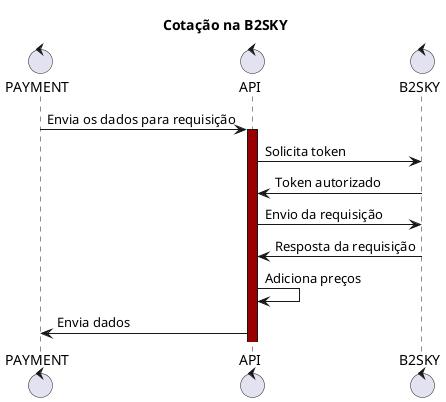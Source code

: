 @startuml envio_proposta

title "Cotação na B2SKY"

control PAYMENT
control API
control B2SKY

PAYMENT -> API : Envia os dados para requisição
activate API #900

API -> B2SKY : Solicita token
B2SKY -> API: Token autorizado

API -> B2SKY: Envio da requisição
B2SKY -> API: Resposta da requisição
API -> API: Adiciona preços
API -> PAYMENT: Envia dados
@enduml